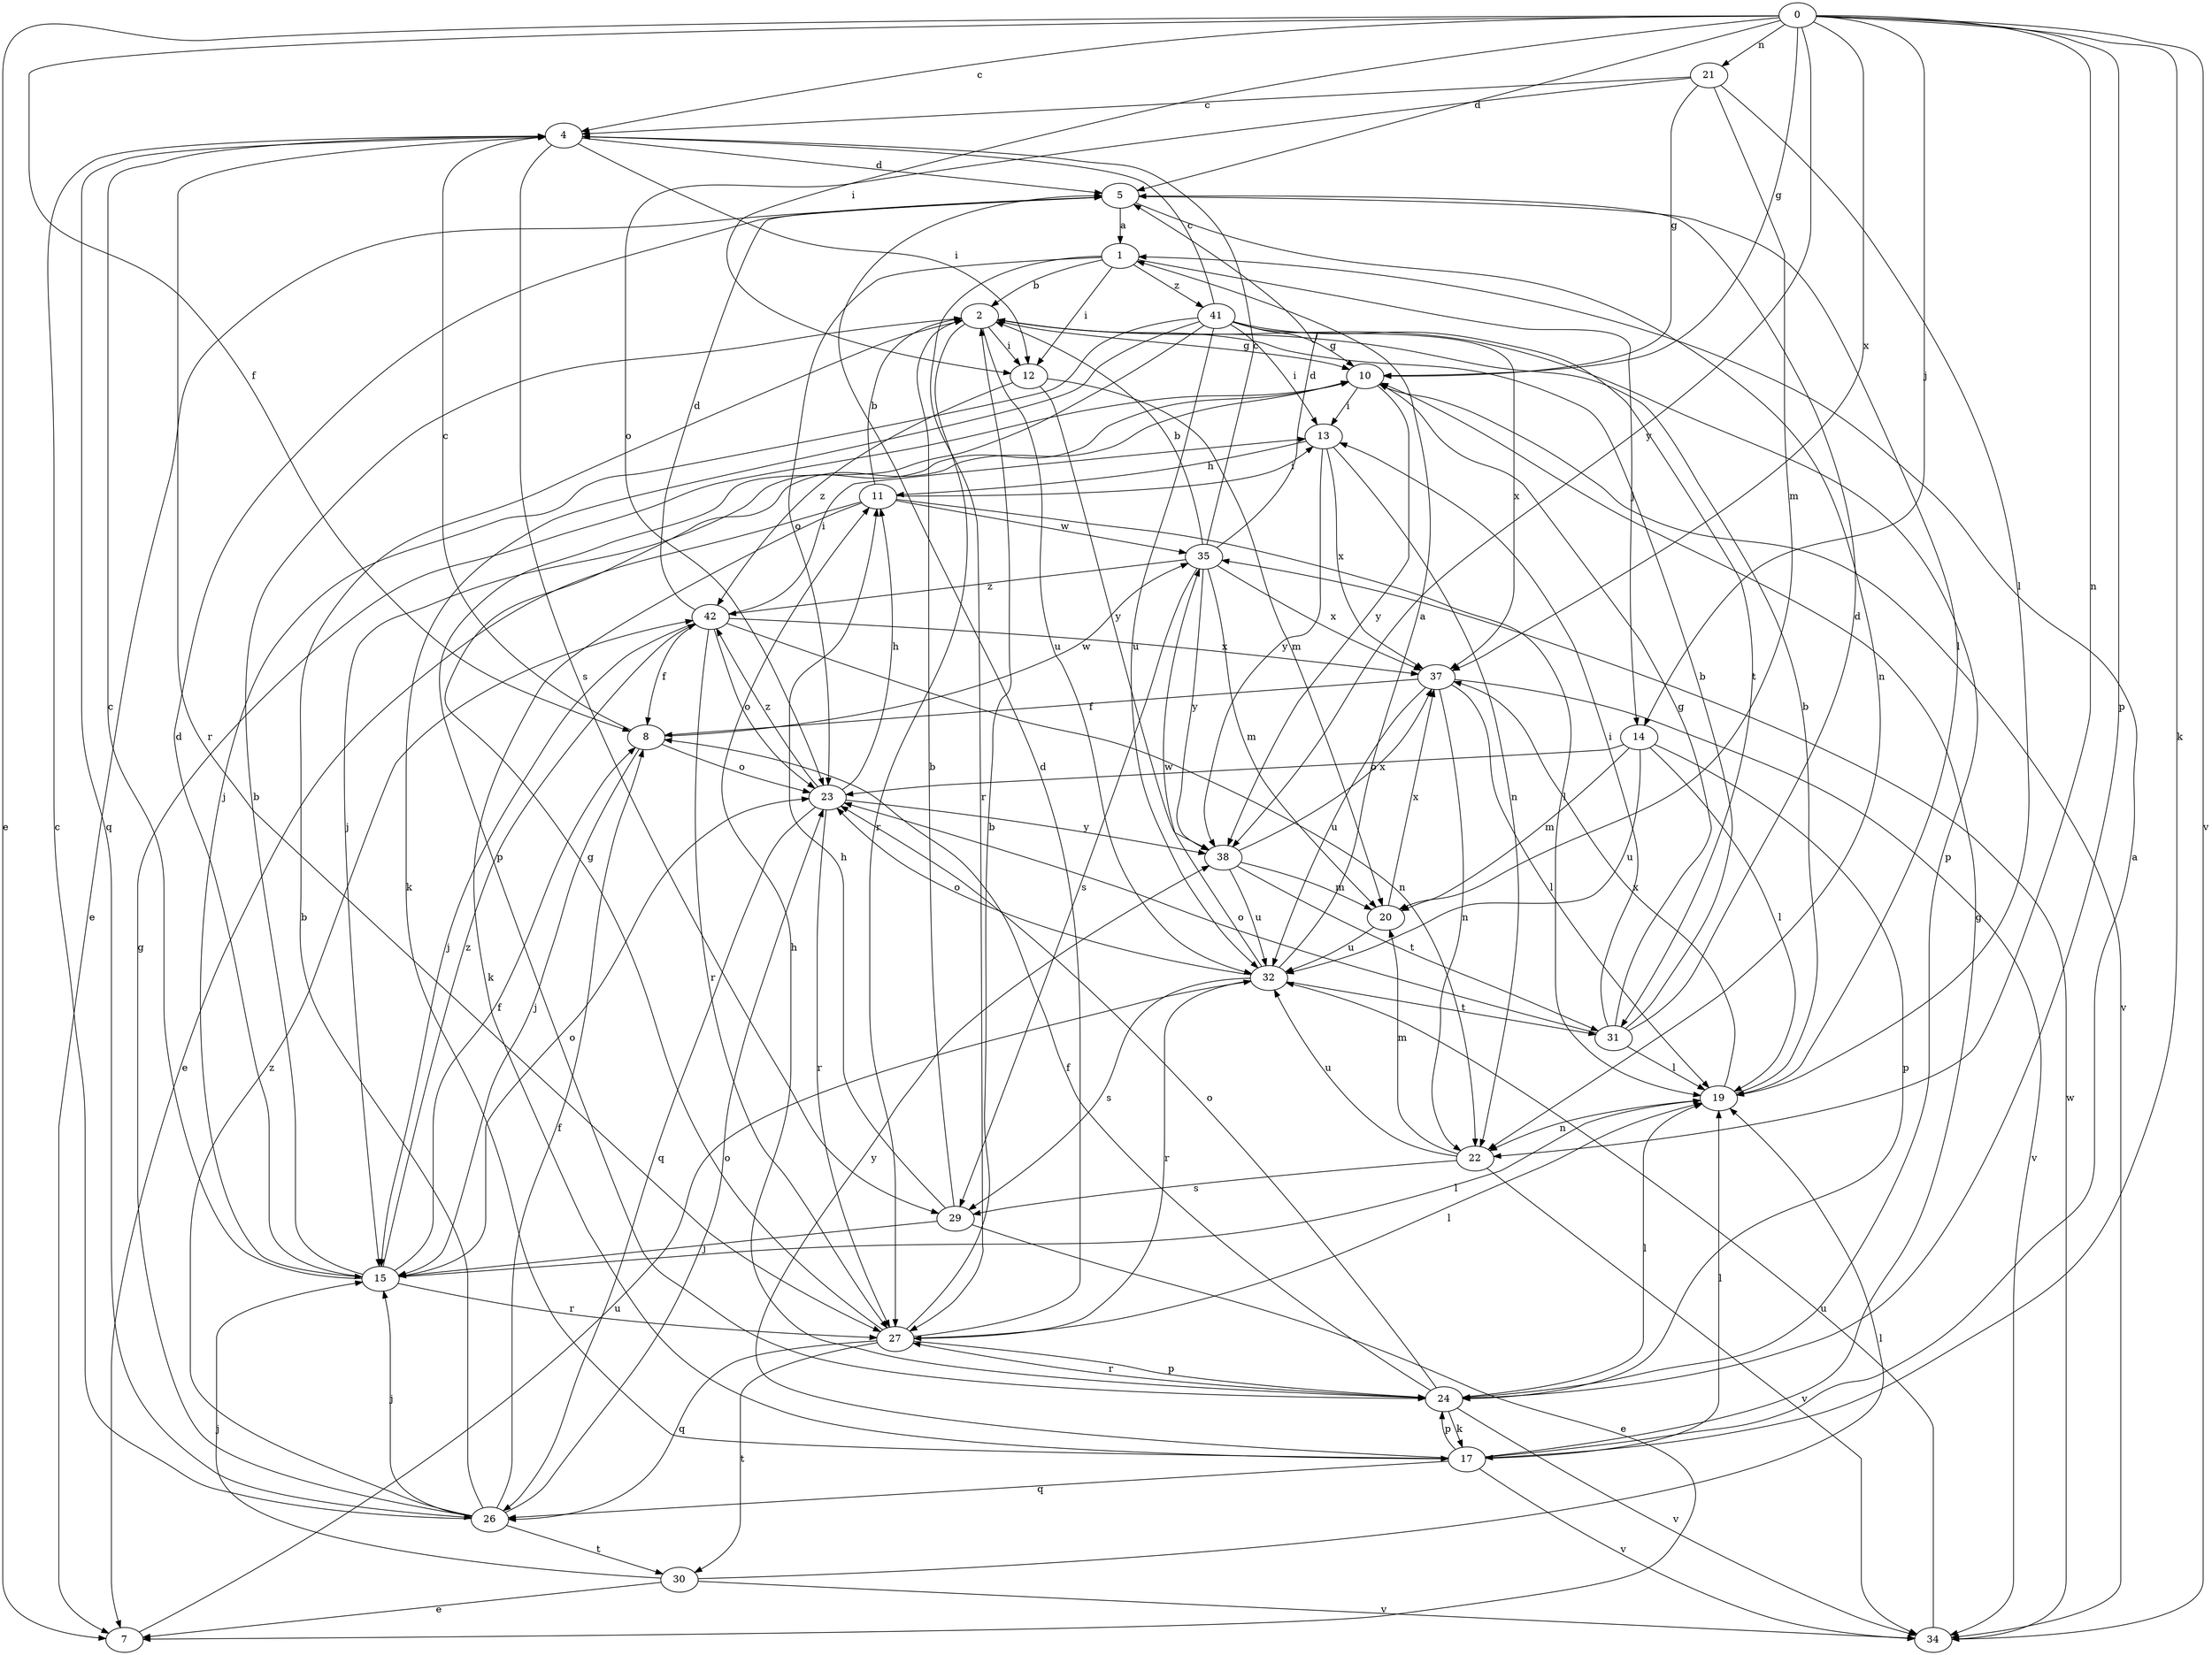 strict digraph  {
0;
1;
2;
4;
5;
7;
8;
10;
11;
12;
13;
14;
15;
17;
19;
20;
21;
22;
23;
24;
26;
27;
29;
30;
31;
32;
34;
35;
37;
38;
41;
42;
0 -> 4  [label=c];
0 -> 5  [label=d];
0 -> 7  [label=e];
0 -> 8  [label=f];
0 -> 10  [label=g];
0 -> 12  [label=i];
0 -> 14  [label=j];
0 -> 17  [label=k];
0 -> 21  [label=n];
0 -> 22  [label=n];
0 -> 24  [label=p];
0 -> 34  [label=v];
0 -> 37  [label=x];
0 -> 38  [label=y];
1 -> 2  [label=b];
1 -> 12  [label=i];
1 -> 14  [label=j];
1 -> 23  [label=o];
1 -> 27  [label=r];
1 -> 41  [label=z];
2 -> 10  [label=g];
2 -> 12  [label=i];
2 -> 24  [label=p];
2 -> 27  [label=r];
2 -> 32  [label=u];
4 -> 5  [label=d];
4 -> 12  [label=i];
4 -> 26  [label=q];
4 -> 27  [label=r];
4 -> 29  [label=s];
5 -> 1  [label=a];
5 -> 7  [label=e];
5 -> 19  [label=l];
5 -> 22  [label=n];
7 -> 32  [label=u];
8 -> 4  [label=c];
8 -> 15  [label=j];
8 -> 23  [label=o];
8 -> 35  [label=w];
10 -> 13  [label=i];
10 -> 15  [label=j];
10 -> 34  [label=v];
10 -> 38  [label=y];
11 -> 2  [label=b];
11 -> 7  [label=e];
11 -> 13  [label=i];
11 -> 17  [label=k];
11 -> 19  [label=l];
11 -> 35  [label=w];
12 -> 20  [label=m];
12 -> 38  [label=y];
12 -> 42  [label=z];
13 -> 11  [label=h];
13 -> 22  [label=n];
13 -> 37  [label=x];
13 -> 38  [label=y];
14 -> 19  [label=l];
14 -> 20  [label=m];
14 -> 23  [label=o];
14 -> 24  [label=p];
14 -> 32  [label=u];
15 -> 2  [label=b];
15 -> 4  [label=c];
15 -> 5  [label=d];
15 -> 8  [label=f];
15 -> 19  [label=l];
15 -> 23  [label=o];
15 -> 27  [label=r];
15 -> 42  [label=z];
17 -> 1  [label=a];
17 -> 10  [label=g];
17 -> 19  [label=l];
17 -> 24  [label=p];
17 -> 26  [label=q];
17 -> 34  [label=v];
17 -> 38  [label=y];
19 -> 2  [label=b];
19 -> 22  [label=n];
19 -> 37  [label=x];
20 -> 32  [label=u];
20 -> 37  [label=x];
21 -> 4  [label=c];
21 -> 10  [label=g];
21 -> 19  [label=l];
21 -> 20  [label=m];
21 -> 23  [label=o];
22 -> 20  [label=m];
22 -> 29  [label=s];
22 -> 32  [label=u];
22 -> 34  [label=v];
23 -> 11  [label=h];
23 -> 26  [label=q];
23 -> 27  [label=r];
23 -> 38  [label=y];
23 -> 42  [label=z];
24 -> 8  [label=f];
24 -> 11  [label=h];
24 -> 17  [label=k];
24 -> 19  [label=l];
24 -> 23  [label=o];
24 -> 27  [label=r];
24 -> 34  [label=v];
26 -> 2  [label=b];
26 -> 4  [label=c];
26 -> 8  [label=f];
26 -> 10  [label=g];
26 -> 15  [label=j];
26 -> 23  [label=o];
26 -> 30  [label=t];
26 -> 42  [label=z];
27 -> 2  [label=b];
27 -> 5  [label=d];
27 -> 10  [label=g];
27 -> 19  [label=l];
27 -> 24  [label=p];
27 -> 26  [label=q];
27 -> 30  [label=t];
29 -> 2  [label=b];
29 -> 7  [label=e];
29 -> 11  [label=h];
29 -> 15  [label=j];
30 -> 7  [label=e];
30 -> 15  [label=j];
30 -> 19  [label=l];
30 -> 34  [label=v];
31 -> 2  [label=b];
31 -> 5  [label=d];
31 -> 10  [label=g];
31 -> 13  [label=i];
31 -> 19  [label=l];
31 -> 23  [label=o];
32 -> 1  [label=a];
32 -> 23  [label=o];
32 -> 27  [label=r];
32 -> 29  [label=s];
32 -> 31  [label=t];
32 -> 35  [label=w];
34 -> 32  [label=u];
34 -> 35  [label=w];
35 -> 2  [label=b];
35 -> 4  [label=c];
35 -> 5  [label=d];
35 -> 20  [label=m];
35 -> 29  [label=s];
35 -> 37  [label=x];
35 -> 38  [label=y];
35 -> 42  [label=z];
37 -> 8  [label=f];
37 -> 19  [label=l];
37 -> 22  [label=n];
37 -> 32  [label=u];
37 -> 34  [label=v];
38 -> 20  [label=m];
38 -> 31  [label=t];
38 -> 32  [label=u];
38 -> 37  [label=x];
41 -> 4  [label=c];
41 -> 10  [label=g];
41 -> 13  [label=i];
41 -> 15  [label=j];
41 -> 17  [label=k];
41 -> 24  [label=p];
41 -> 31  [label=t];
41 -> 32  [label=u];
41 -> 37  [label=x];
42 -> 5  [label=d];
42 -> 8  [label=f];
42 -> 13  [label=i];
42 -> 15  [label=j];
42 -> 22  [label=n];
42 -> 23  [label=o];
42 -> 27  [label=r];
42 -> 37  [label=x];
}
